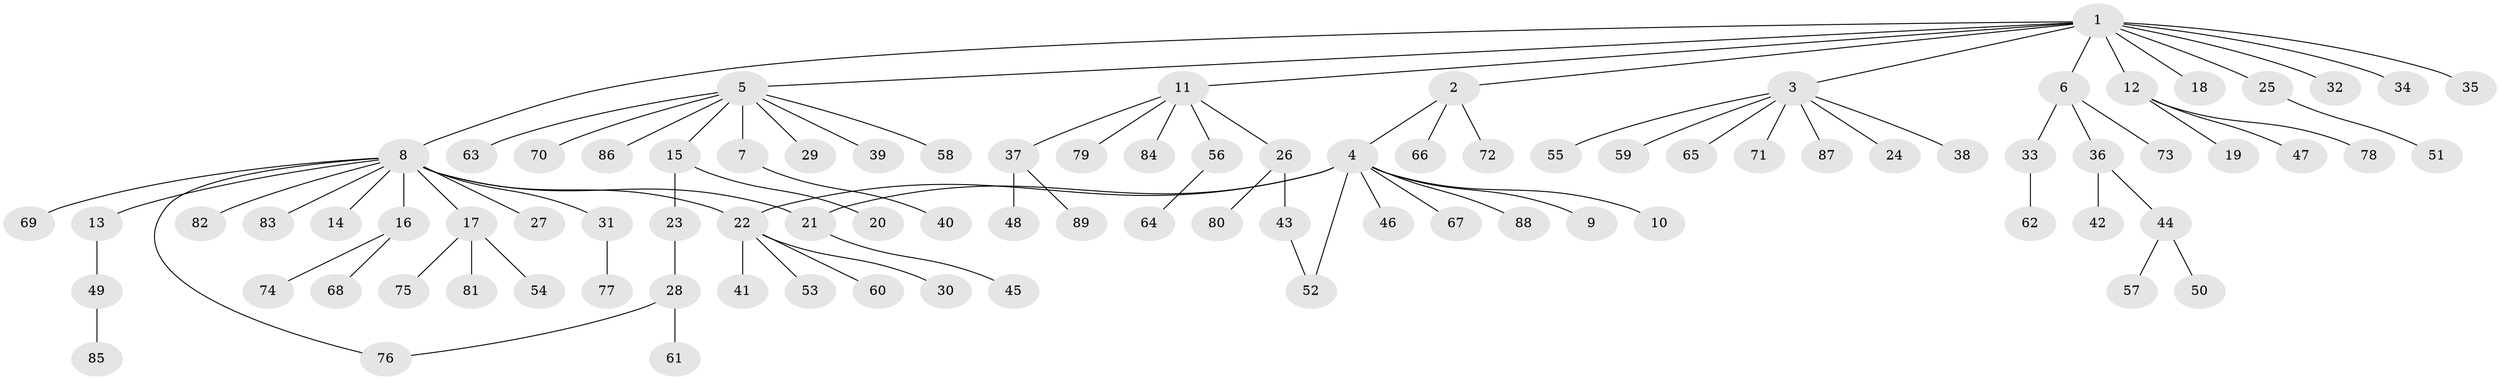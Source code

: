 // coarse degree distribution, {2: 0.25925925925925924, 1: 0.5925925925925926, 10: 0.018518518518518517, 7: 0.037037037037037035, 4: 0.037037037037037035, 8: 0.018518518518518517, 11: 0.018518518518518517, 3: 0.018518518518518517}
// Generated by graph-tools (version 1.1) at 2025/36/03/04/25 23:36:45]
// undirected, 89 vertices, 92 edges
graph export_dot {
  node [color=gray90,style=filled];
  1;
  2;
  3;
  4;
  5;
  6;
  7;
  8;
  9;
  10;
  11;
  12;
  13;
  14;
  15;
  16;
  17;
  18;
  19;
  20;
  21;
  22;
  23;
  24;
  25;
  26;
  27;
  28;
  29;
  30;
  31;
  32;
  33;
  34;
  35;
  36;
  37;
  38;
  39;
  40;
  41;
  42;
  43;
  44;
  45;
  46;
  47;
  48;
  49;
  50;
  51;
  52;
  53;
  54;
  55;
  56;
  57;
  58;
  59;
  60;
  61;
  62;
  63;
  64;
  65;
  66;
  67;
  68;
  69;
  70;
  71;
  72;
  73;
  74;
  75;
  76;
  77;
  78;
  79;
  80;
  81;
  82;
  83;
  84;
  85;
  86;
  87;
  88;
  89;
  1 -- 2;
  1 -- 3;
  1 -- 5;
  1 -- 6;
  1 -- 8;
  1 -- 11;
  1 -- 12;
  1 -- 18;
  1 -- 25;
  1 -- 32;
  1 -- 34;
  1 -- 35;
  2 -- 4;
  2 -- 66;
  2 -- 72;
  3 -- 24;
  3 -- 38;
  3 -- 55;
  3 -- 59;
  3 -- 65;
  3 -- 71;
  3 -- 87;
  4 -- 9;
  4 -- 10;
  4 -- 21;
  4 -- 22;
  4 -- 46;
  4 -- 52;
  4 -- 67;
  4 -- 88;
  5 -- 7;
  5 -- 15;
  5 -- 29;
  5 -- 39;
  5 -- 58;
  5 -- 63;
  5 -- 70;
  5 -- 86;
  6 -- 33;
  6 -- 36;
  6 -- 73;
  7 -- 40;
  8 -- 13;
  8 -- 14;
  8 -- 16;
  8 -- 17;
  8 -- 21;
  8 -- 22;
  8 -- 27;
  8 -- 31;
  8 -- 69;
  8 -- 76;
  8 -- 82;
  8 -- 83;
  11 -- 26;
  11 -- 37;
  11 -- 56;
  11 -- 79;
  11 -- 84;
  12 -- 19;
  12 -- 47;
  12 -- 78;
  13 -- 49;
  15 -- 20;
  15 -- 23;
  16 -- 68;
  16 -- 74;
  17 -- 54;
  17 -- 75;
  17 -- 81;
  21 -- 45;
  22 -- 30;
  22 -- 41;
  22 -- 53;
  22 -- 60;
  23 -- 28;
  25 -- 51;
  26 -- 43;
  26 -- 80;
  28 -- 61;
  28 -- 76;
  31 -- 77;
  33 -- 62;
  36 -- 42;
  36 -- 44;
  37 -- 48;
  37 -- 89;
  43 -- 52;
  44 -- 50;
  44 -- 57;
  49 -- 85;
  56 -- 64;
}
